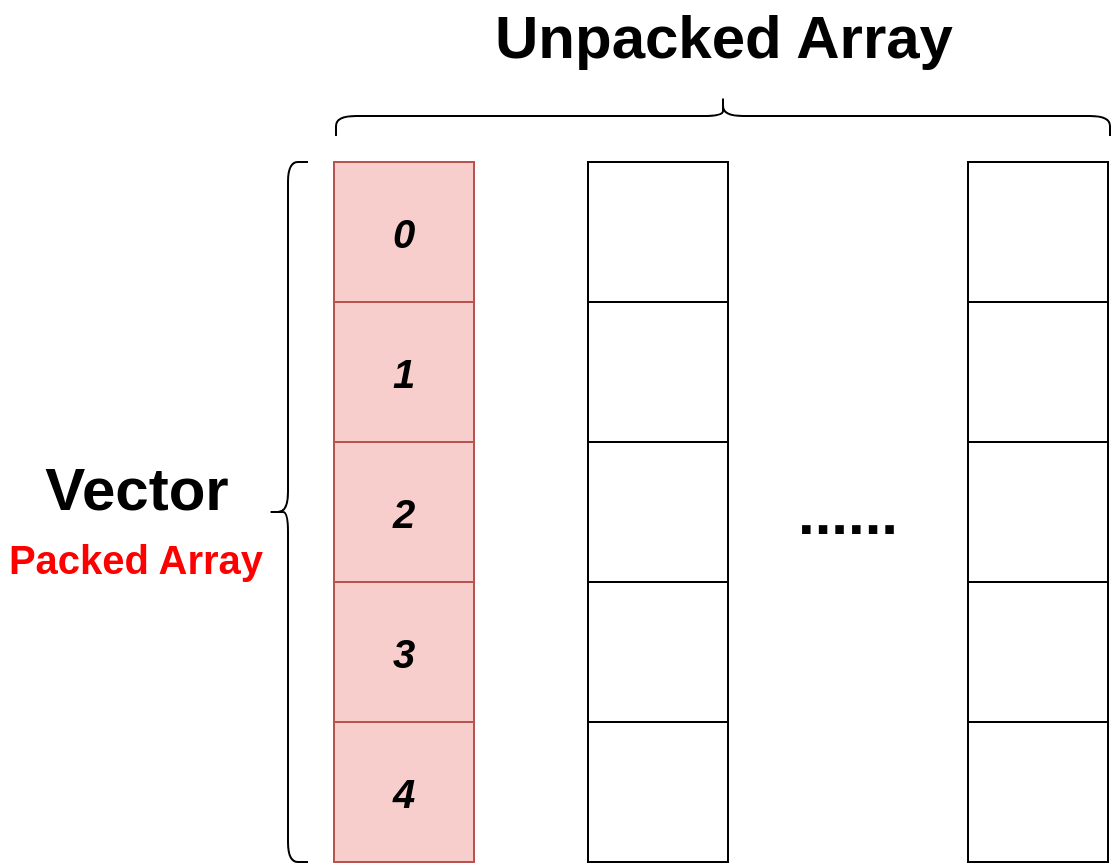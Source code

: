 <mxfile version="15.8.7" type="device"><diagram id="z6NV4TlNzRXzWSXgoEWw" name="第 1 页"><mxGraphModel dx="1018" dy="1078" grid="0" gridSize="10" guides="1" tooltips="1" connect="1" arrows="1" fold="1" page="0" pageScale="1" pageWidth="827" pageHeight="1169" math="0" shadow="0"><root><mxCell id="0"/><mxCell id="1" parent="0"/><mxCell id="8o-0m2mSPI9to1434vZs-3" value="&lt;font style=&quot;font-size: 20px&quot;&gt;&lt;b&gt;&lt;i&gt;0&lt;/i&gt;&lt;/b&gt;&lt;/font&gt;" style="whiteSpace=wrap;html=1;aspect=fixed;fillColor=#f8cecc;strokeColor=#b85450;" vertex="1" parent="1"><mxGeometry x="185" y="43" width="70" height="70" as="geometry"/></mxCell><mxCell id="8o-0m2mSPI9to1434vZs-4" value="&lt;span style=&quot;font-size: 20px&quot;&gt;&lt;b&gt;&lt;i&gt;1&lt;/i&gt;&lt;/b&gt;&lt;/span&gt;" style="whiteSpace=wrap;html=1;aspect=fixed;fillColor=#f8cecc;strokeColor=#b85450;" vertex="1" parent="1"><mxGeometry x="185" y="113" width="70" height="70" as="geometry"/></mxCell><mxCell id="8o-0m2mSPI9to1434vZs-5" value="&lt;span style=&quot;font-size: 20px&quot;&gt;&lt;b&gt;&lt;i&gt;2&lt;/i&gt;&lt;/b&gt;&lt;/span&gt;" style="whiteSpace=wrap;html=1;aspect=fixed;fillColor=#f8cecc;strokeColor=#b85450;" vertex="1" parent="1"><mxGeometry x="185" y="183" width="70" height="70" as="geometry"/></mxCell><mxCell id="8o-0m2mSPI9to1434vZs-6" value="&lt;span style=&quot;font-size: 20px&quot;&gt;&lt;b&gt;&lt;i&gt;3&lt;/i&gt;&lt;/b&gt;&lt;/span&gt;" style="whiteSpace=wrap;html=1;aspect=fixed;fillColor=#f8cecc;strokeColor=#b85450;" vertex="1" parent="1"><mxGeometry x="185" y="253" width="70" height="70" as="geometry"/></mxCell><mxCell id="8o-0m2mSPI9to1434vZs-7" value="&lt;span style=&quot;font-size: 20px&quot;&gt;&lt;b&gt;&lt;i&gt;4&lt;/i&gt;&lt;/b&gt;&lt;/span&gt;" style="whiteSpace=wrap;html=1;aspect=fixed;fillColor=#f8cecc;strokeColor=#b85450;" vertex="1" parent="1"><mxGeometry x="185" y="323" width="70" height="70" as="geometry"/></mxCell><mxCell id="8o-0m2mSPI9to1434vZs-11" value="" style="whiteSpace=wrap;html=1;aspect=fixed;" vertex="1" parent="1"><mxGeometry x="312" y="43" width="70" height="70" as="geometry"/></mxCell><mxCell id="8o-0m2mSPI9to1434vZs-12" value="" style="whiteSpace=wrap;html=1;aspect=fixed;" vertex="1" parent="1"><mxGeometry x="312" y="113" width="70" height="70" as="geometry"/></mxCell><mxCell id="8o-0m2mSPI9to1434vZs-13" value="" style="whiteSpace=wrap;html=1;aspect=fixed;" vertex="1" parent="1"><mxGeometry x="312" y="183" width="70" height="70" as="geometry"/></mxCell><mxCell id="8o-0m2mSPI9to1434vZs-14" value="" style="whiteSpace=wrap;html=1;aspect=fixed;" vertex="1" parent="1"><mxGeometry x="312" y="253" width="70" height="70" as="geometry"/></mxCell><mxCell id="8o-0m2mSPI9to1434vZs-15" value="" style="whiteSpace=wrap;html=1;aspect=fixed;" vertex="1" parent="1"><mxGeometry x="312" y="323" width="70" height="70" as="geometry"/></mxCell><mxCell id="8o-0m2mSPI9to1434vZs-19" value="" style="whiteSpace=wrap;html=1;aspect=fixed;" vertex="1" parent="1"><mxGeometry x="502" y="43" width="70" height="70" as="geometry"/></mxCell><mxCell id="8o-0m2mSPI9to1434vZs-20" value="" style="whiteSpace=wrap;html=1;aspect=fixed;" vertex="1" parent="1"><mxGeometry x="502" y="113" width="70" height="70" as="geometry"/></mxCell><mxCell id="8o-0m2mSPI9to1434vZs-21" value="" style="whiteSpace=wrap;html=1;aspect=fixed;" vertex="1" parent="1"><mxGeometry x="502" y="183" width="70" height="70" as="geometry"/></mxCell><mxCell id="8o-0m2mSPI9to1434vZs-22" value="" style="whiteSpace=wrap;html=1;aspect=fixed;" vertex="1" parent="1"><mxGeometry x="502" y="253" width="70" height="70" as="geometry"/></mxCell><mxCell id="8o-0m2mSPI9to1434vZs-23" value="" style="whiteSpace=wrap;html=1;aspect=fixed;" vertex="1" parent="1"><mxGeometry x="502" y="323" width="70" height="70" as="geometry"/></mxCell><mxCell id="8o-0m2mSPI9to1434vZs-27" value="&lt;b&gt;&lt;font style=&quot;font-size: 30px&quot;&gt;......&lt;/font&gt;&lt;/b&gt;" style="text;html=1;strokeColor=none;fillColor=none;align=center;verticalAlign=middle;whiteSpace=wrap;rounded=0;" vertex="1" parent="1"><mxGeometry x="412" y="203" width="60" height="30" as="geometry"/></mxCell><mxCell id="8o-0m2mSPI9to1434vZs-30" value="" style="shape=curlyBracket;whiteSpace=wrap;html=1;rounded=1;fontSize=30;" vertex="1" parent="1"><mxGeometry x="152" y="43" width="20" height="350" as="geometry"/></mxCell><mxCell id="8o-0m2mSPI9to1434vZs-31" value="&lt;b&gt;&lt;font style=&quot;font-size: 30px&quot;&gt;Vector&lt;/font&gt;&lt;/b&gt;" style="text;html=1;strokeColor=none;fillColor=none;align=center;verticalAlign=middle;whiteSpace=wrap;rounded=0;" vertex="1" parent="1"><mxGeometry x="39.5" y="191" width="93" height="30" as="geometry"/></mxCell><mxCell id="8o-0m2mSPI9to1434vZs-32" value="" style="shape=curlyBracket;whiteSpace=wrap;html=1;rounded=1;fontSize=30;rotation=90;" vertex="1" parent="1"><mxGeometry x="369.5" y="-173.5" width="20" height="387" as="geometry"/></mxCell><mxCell id="8o-0m2mSPI9to1434vZs-33" value="&lt;b&gt;&lt;font style=&quot;font-size: 30px&quot;&gt;Unpacked Array&lt;/font&gt;&lt;/b&gt;" style="text;html=1;strokeColor=none;fillColor=none;align=center;verticalAlign=middle;whiteSpace=wrap;rounded=0;" vertex="1" parent="1"><mxGeometry x="256.5" y="-35" width="246" height="30" as="geometry"/></mxCell><mxCell id="8o-0m2mSPI9to1434vZs-34" value="&lt;b&gt;&lt;font style=&quot;font-size: 20px&quot; color=&quot;#ff0000&quot;&gt;Packed Array&lt;/font&gt;&lt;/b&gt;" style="text;html=1;strokeColor=none;fillColor=none;align=center;verticalAlign=middle;whiteSpace=wrap;rounded=0;" vertex="1" parent="1"><mxGeometry x="18" y="226" width="136" height="30" as="geometry"/></mxCell></root></mxGraphModel></diagram></mxfile>